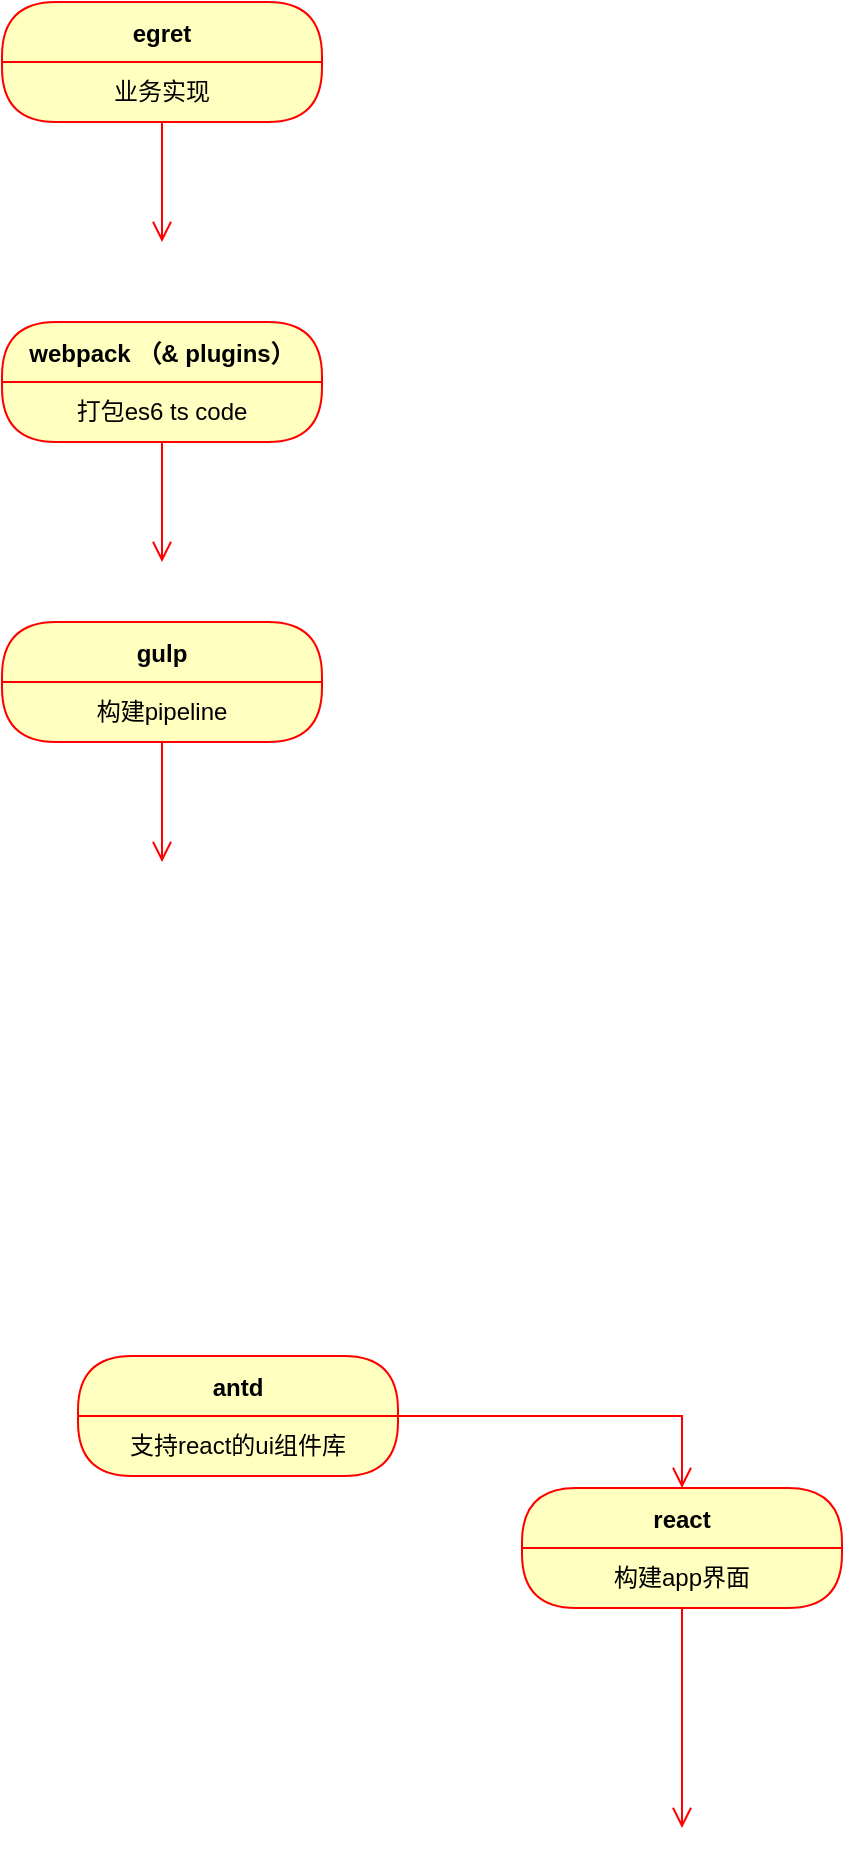 <mxfile version="20.3.0" type="github">
  <diagram id="RyOypk_LRAsxnf7cehFb" name="第 1 页">
    <mxGraphModel dx="1019" dy="1172" grid="0" gridSize="10" guides="1" tooltips="1" connect="1" arrows="1" fold="1" page="1" pageScale="1" pageWidth="1169" pageHeight="827" math="0" shadow="0">
      <root>
        <mxCell id="0" />
        <mxCell id="1" parent="0" />
        <mxCell id="iCX3cISmmqJYiOSi0hr1-3" value="react" style="swimlane;fontStyle=1;align=center;verticalAlign=middle;childLayout=stackLayout;horizontal=1;startSize=30;horizontalStack=0;resizeParent=0;resizeLast=1;container=0;fontColor=#000000;collapsible=0;rounded=1;arcSize=30;strokeColor=#ff0000;fillColor=#ffffc0;swimlaneFillColor=#ffffc0;dropTarget=0;" vertex="1" parent="1">
          <mxGeometry x="1483" y="1132" width="160" height="60" as="geometry" />
        </mxCell>
        <mxCell id="iCX3cISmmqJYiOSi0hr1-4" value="构建app界面" style="text;html=1;strokeColor=none;fillColor=none;align=center;verticalAlign=middle;spacingLeft=4;spacingRight=4;whiteSpace=wrap;overflow=hidden;rotatable=0;fontColor=#000000;" vertex="1" parent="iCX3cISmmqJYiOSi0hr1-3">
          <mxGeometry y="30" width="160" height="30" as="geometry" />
        </mxCell>
        <mxCell id="iCX3cISmmqJYiOSi0hr1-5" value="" style="edgeStyle=orthogonalEdgeStyle;html=1;verticalAlign=bottom;endArrow=open;endSize=8;strokeColor=#ff0000;rounded=0;" edge="1" source="iCX3cISmmqJYiOSi0hr1-3" parent="1">
          <mxGeometry relative="1" as="geometry">
            <mxPoint x="1563" y="1302" as="targetPoint" />
          </mxGeometry>
        </mxCell>
        <mxCell id="iCX3cISmmqJYiOSi0hr1-6" value="antd" style="swimlane;fontStyle=1;align=center;verticalAlign=middle;childLayout=stackLayout;horizontal=1;startSize=30;horizontalStack=0;resizeParent=0;resizeLast=1;container=0;fontColor=#000000;collapsible=0;rounded=1;arcSize=30;strokeColor=#ff0000;fillColor=#ffffc0;swimlaneFillColor=#ffffc0;dropTarget=0;" vertex="1" parent="1">
          <mxGeometry x="1261" y="1066" width="160" height="60" as="geometry" />
        </mxCell>
        <mxCell id="iCX3cISmmqJYiOSi0hr1-7" value="支持react的ui组件库" style="text;html=1;strokeColor=none;fillColor=none;align=center;verticalAlign=middle;spacingLeft=4;spacingRight=4;whiteSpace=wrap;overflow=hidden;rotatable=0;fontColor=#000000;" vertex="1" parent="iCX3cISmmqJYiOSi0hr1-6">
          <mxGeometry y="30" width="160" height="30" as="geometry" />
        </mxCell>
        <mxCell id="iCX3cISmmqJYiOSi0hr1-8" value="" style="edgeStyle=orthogonalEdgeStyle;html=1;verticalAlign=bottom;endArrow=open;endSize=8;strokeColor=#ff0000;rounded=0;entryX=0.5;entryY=0;entryDx=0;entryDy=0;" edge="1" parent="1" source="iCX3cISmmqJYiOSi0hr1-6" target="iCX3cISmmqJYiOSi0hr1-3">
          <mxGeometry relative="1" as="geometry">
            <mxPoint x="1563" y="1058" as="targetPoint" />
          </mxGeometry>
        </mxCell>
        <mxCell id="iCX3cISmmqJYiOSi0hr1-9" value="egret" style="swimlane;fontStyle=1;align=center;verticalAlign=middle;childLayout=stackLayout;horizontal=1;startSize=30;horizontalStack=0;resizeParent=0;resizeLast=1;container=0;fontColor=#000000;collapsible=0;rounded=1;arcSize=30;strokeColor=#ff0000;fillColor=#ffffc0;swimlaneFillColor=#ffffc0;dropTarget=0;" vertex="1" parent="1">
          <mxGeometry x="1223" y="389" width="160" height="60" as="geometry" />
        </mxCell>
        <mxCell id="iCX3cISmmqJYiOSi0hr1-10" value="业务实现" style="text;html=1;strokeColor=none;fillColor=none;align=center;verticalAlign=middle;spacingLeft=4;spacingRight=4;whiteSpace=wrap;overflow=hidden;rotatable=0;fontColor=#000000;" vertex="1" parent="iCX3cISmmqJYiOSi0hr1-9">
          <mxGeometry y="30" width="160" height="30" as="geometry" />
        </mxCell>
        <mxCell id="iCX3cISmmqJYiOSi0hr1-12" value="Subtitle" style="text;html=1;strokeColor=none;fillColor=none;align=center;verticalAlign=middle;spacingLeft=4;spacingRight=4;whiteSpace=wrap;overflow=hidden;rotatable=0;fontColor=#000000;" vertex="1" parent="iCX3cISmmqJYiOSi0hr1-9">
          <mxGeometry y="60" width="160" as="geometry" />
        </mxCell>
        <mxCell id="iCX3cISmmqJYiOSi0hr1-11" value="" style="edgeStyle=orthogonalEdgeStyle;html=1;verticalAlign=bottom;endArrow=open;endSize=8;strokeColor=#ff0000;rounded=0;" edge="1" parent="1" source="iCX3cISmmqJYiOSi0hr1-9">
          <mxGeometry relative="1" as="geometry">
            <mxPoint x="1303" y="509" as="targetPoint" />
          </mxGeometry>
        </mxCell>
        <mxCell id="iCX3cISmmqJYiOSi0hr1-13" value="webpack （&amp; plugins）" style="swimlane;fontStyle=1;align=center;verticalAlign=middle;childLayout=stackLayout;horizontal=1;startSize=30;horizontalStack=0;resizeParent=0;resizeLast=1;container=0;fontColor=#000000;collapsible=0;rounded=1;arcSize=30;strokeColor=#ff0000;fillColor=#ffffc0;swimlaneFillColor=#ffffc0;dropTarget=0;" vertex="1" parent="1">
          <mxGeometry x="1223" y="549" width="160" height="60" as="geometry" />
        </mxCell>
        <mxCell id="iCX3cISmmqJYiOSi0hr1-15" value="打包es6 ts code" style="text;html=1;strokeColor=none;fillColor=none;align=center;verticalAlign=middle;spacingLeft=4;spacingRight=4;whiteSpace=wrap;overflow=hidden;rotatable=0;fontColor=#000000;" vertex="1" parent="iCX3cISmmqJYiOSi0hr1-13">
          <mxGeometry y="30" width="160" height="30" as="geometry" />
        </mxCell>
        <mxCell id="iCX3cISmmqJYiOSi0hr1-16" value="" style="edgeStyle=orthogonalEdgeStyle;html=1;verticalAlign=bottom;endArrow=open;endSize=8;strokeColor=#ff0000;rounded=0;" edge="1" parent="1" source="iCX3cISmmqJYiOSi0hr1-13">
          <mxGeometry relative="1" as="geometry">
            <mxPoint x="1303" y="669" as="targetPoint" />
          </mxGeometry>
        </mxCell>
        <mxCell id="iCX3cISmmqJYiOSi0hr1-22" value="gulp" style="swimlane;fontStyle=1;align=center;verticalAlign=middle;childLayout=stackLayout;horizontal=1;startSize=30;horizontalStack=0;resizeParent=0;resizeLast=1;container=0;fontColor=#000000;collapsible=0;rounded=1;arcSize=30;strokeColor=#ff0000;fillColor=#ffffc0;swimlaneFillColor=#ffffc0;dropTarget=0;" vertex="1" parent="1">
          <mxGeometry x="1223" y="699" width="160" height="60" as="geometry" />
        </mxCell>
        <mxCell id="iCX3cISmmqJYiOSi0hr1-23" value="构建pipeline" style="text;html=1;strokeColor=none;fillColor=none;align=center;verticalAlign=middle;spacingLeft=4;spacingRight=4;whiteSpace=wrap;overflow=hidden;rotatable=0;fontColor=#000000;" vertex="1" parent="iCX3cISmmqJYiOSi0hr1-22">
          <mxGeometry y="30" width="160" height="30" as="geometry" />
        </mxCell>
        <mxCell id="iCX3cISmmqJYiOSi0hr1-24" value="" style="edgeStyle=orthogonalEdgeStyle;html=1;verticalAlign=bottom;endArrow=open;endSize=8;strokeColor=#ff0000;rounded=0;" edge="1" parent="1" source="iCX3cISmmqJYiOSi0hr1-22">
          <mxGeometry relative="1" as="geometry">
            <mxPoint x="1303" y="819" as="targetPoint" />
          </mxGeometry>
        </mxCell>
      </root>
    </mxGraphModel>
  </diagram>
</mxfile>
